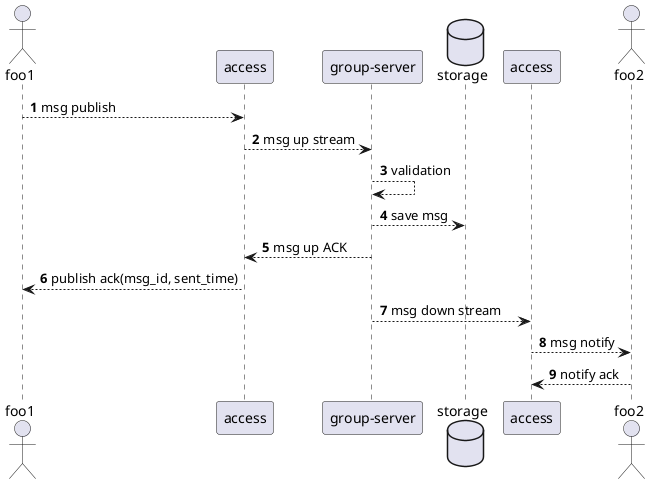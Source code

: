 @startuml

actor "foo1" as client1

participant "access" as access1
participant "group-server" as group
database "storage" as db
participant "access" as access2
actor "foo2" as client2

autonumber
client1 --> access1 : msg publish
access1 --> group: msg up stream
group --> group: validation
group --> db: save msg
group --> access1: msg up ACK
access1 --> client1 : publish ack(msg_id, sent_time)

group --> access2: msg down stream
access2 --> client2: msg notify
client2 --> access2: notify ack
@enduml
